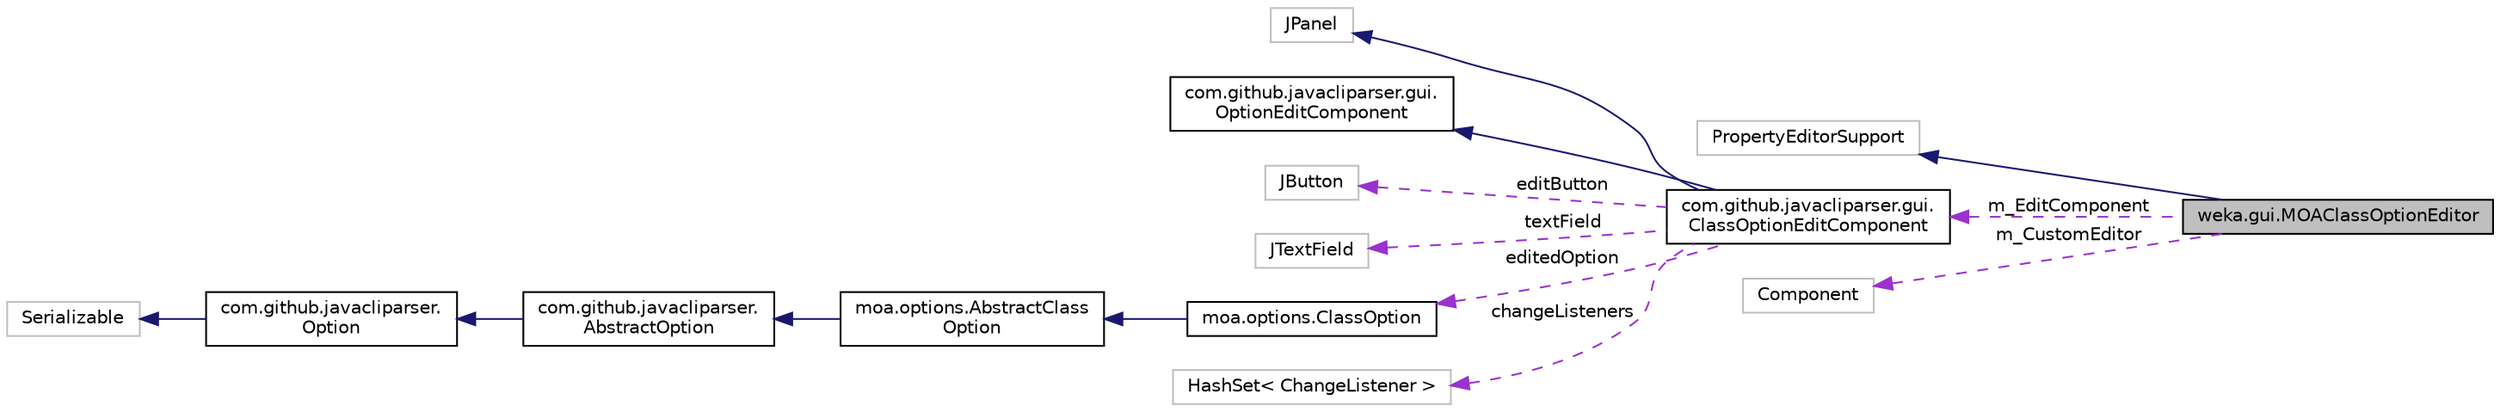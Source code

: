 digraph "weka.gui.MOAClassOptionEditor"
{
 // LATEX_PDF_SIZE
  edge [fontname="Helvetica",fontsize="10",labelfontname="Helvetica",labelfontsize="10"];
  node [fontname="Helvetica",fontsize="10",shape=record];
  rankdir="LR";
  Node1 [label="weka.gui.MOAClassOptionEditor",height=0.2,width=0.4,color="black", fillcolor="grey75", style="filled", fontcolor="black",tooltip=" "];
  Node2 -> Node1 [dir="back",color="midnightblue",fontsize="10",style="solid"];
  Node2 [label="PropertyEditorSupport",height=0.2,width=0.4,color="grey75", fillcolor="white", style="filled",tooltip=" "];
  Node3 -> Node1 [dir="back",color="darkorchid3",fontsize="10",style="dashed",label=" m_EditComponent" ];
  Node3 [label="com.github.javacliparser.gui.\lClassOptionEditComponent",height=0.2,width=0.4,color="black", fillcolor="white", style="filled",URL="$classcom_1_1github_1_1javacliparser_1_1gui_1_1_class_option_edit_component.html",tooltip=" "];
  Node4 -> Node3 [dir="back",color="midnightblue",fontsize="10",style="solid"];
  Node4 [label="JPanel",height=0.2,width=0.4,color="grey75", fillcolor="white", style="filled",tooltip=" "];
  Node5 -> Node3 [dir="back",color="midnightblue",fontsize="10",style="solid"];
  Node5 [label="com.github.javacliparser.gui.\lOptionEditComponent",height=0.2,width=0.4,color="black", fillcolor="white", style="filled",URL="$interfacecom_1_1github_1_1javacliparser_1_1gui_1_1_option_edit_component.html",tooltip=" "];
  Node6 -> Node3 [dir="back",color="darkorchid3",fontsize="10",style="dashed",label=" editButton" ];
  Node6 [label="JButton",height=0.2,width=0.4,color="grey75", fillcolor="white", style="filled",tooltip=" "];
  Node7 -> Node3 [dir="back",color="darkorchid3",fontsize="10",style="dashed",label=" textField" ];
  Node7 [label="JTextField",height=0.2,width=0.4,color="grey75", fillcolor="white", style="filled",tooltip=" "];
  Node8 -> Node3 [dir="back",color="darkorchid3",fontsize="10",style="dashed",label=" editedOption" ];
  Node8 [label="moa.options.ClassOption",height=0.2,width=0.4,color="black", fillcolor="white", style="filled",URL="$classmoa_1_1options_1_1_class_option.html",tooltip=" "];
  Node9 -> Node8 [dir="back",color="midnightblue",fontsize="10",style="solid"];
  Node9 [label="moa.options.AbstractClass\lOption",height=0.2,width=0.4,color="black", fillcolor="white", style="filled",URL="$classmoa_1_1options_1_1_abstract_class_option.html",tooltip=" "];
  Node10 -> Node9 [dir="back",color="midnightblue",fontsize="10",style="solid"];
  Node10 [label="com.github.javacliparser.\lAbstractOption",height=0.2,width=0.4,color="black", fillcolor="white", style="filled",URL="$classcom_1_1github_1_1javacliparser_1_1_abstract_option.html",tooltip=" "];
  Node11 -> Node10 [dir="back",color="midnightblue",fontsize="10",style="solid"];
  Node11 [label="com.github.javacliparser.\lOption",height=0.2,width=0.4,color="black", fillcolor="white", style="filled",URL="$interfacecom_1_1github_1_1javacliparser_1_1_option.html",tooltip=" "];
  Node12 -> Node11 [dir="back",color="midnightblue",fontsize="10",style="solid"];
  Node12 [label="Serializable",height=0.2,width=0.4,color="grey75", fillcolor="white", style="filled",tooltip=" "];
  Node13 -> Node3 [dir="back",color="darkorchid3",fontsize="10",style="dashed",label=" changeListeners" ];
  Node13 [label="HashSet\< ChangeListener \>",height=0.2,width=0.4,color="grey75", fillcolor="white", style="filled",tooltip=" "];
  Node14 -> Node1 [dir="back",color="darkorchid3",fontsize="10",style="dashed",label=" m_CustomEditor" ];
  Node14 [label="Component",height=0.2,width=0.4,color="grey75", fillcolor="white", style="filled",tooltip=" "];
}
